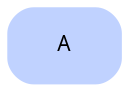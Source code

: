 digraph "test6" {
  ranksep="1.0 equally";
  rankdir="LR";
  concentrate=true;

  
  node 
  [label="test6",tooltip="test6",URL="http://localhost/dot/test6",target="_top",fontname="sans-serif",fontsize="10.0"]
  ;
  edge 
  [label="test6",tooltip="test6",URL="http://localhost/dot/test6",target="_top",fontname="sans-serif",fontsize="10.0"]
  ;

  subgraph main {
  
  label="test6";
  tooltip="http://localhost/dot/test6";
  bgcolor="#f0f0f8";fontname="sans-serif";fontsize="8.0";
    "A" 
  [label="A",tooltip="Class A",URL="http://localhost/dot/test6#A",target="_top",color="#c0d2ff",shape="box",style="rounded,filled"]
  ;
    
  }
    
}
